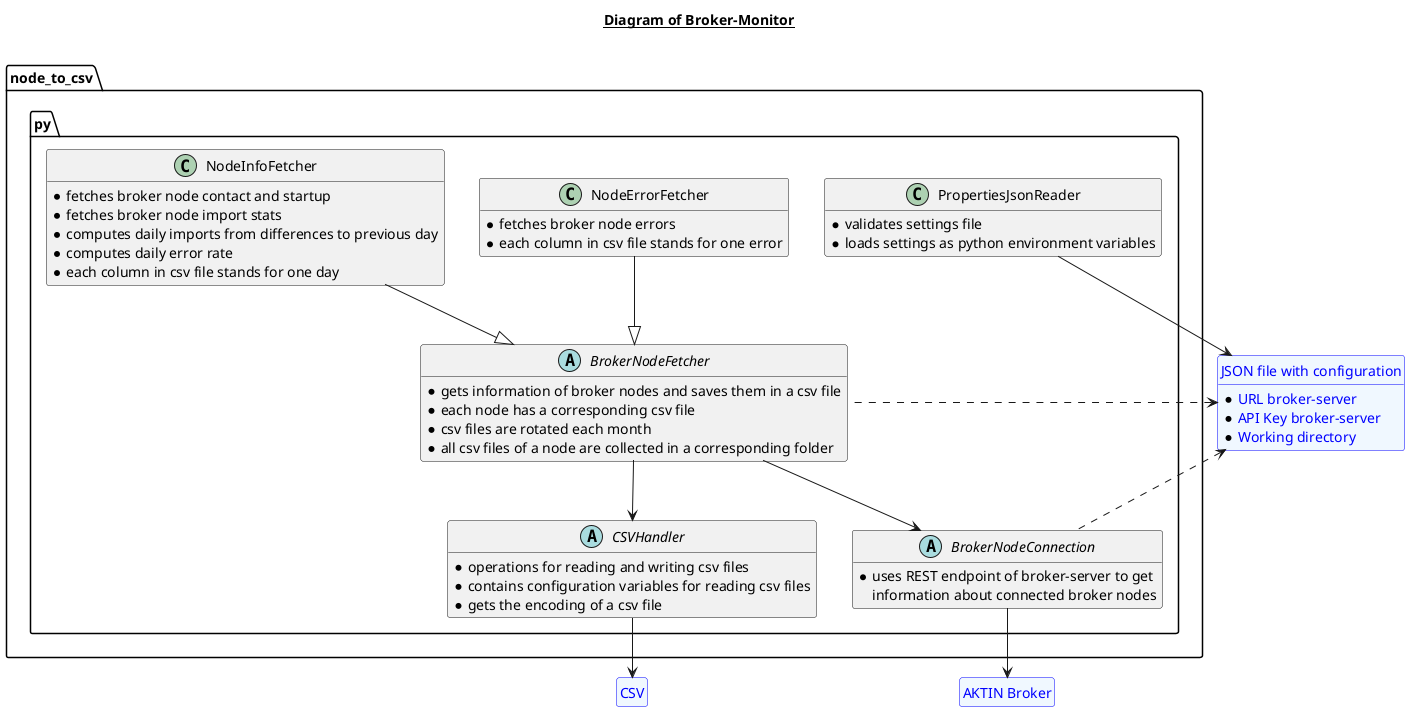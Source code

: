 @startuml
hide methods

title __Diagram of Broker-Monitor__\n

package "node_to_csv.py" <<Package>> {
class PropertiesJsonReader {
* validates settings file
* loads settings as python environment variables
}

abstract class CSVHandler {
* operations for reading and writing csv files
* contains configuration variables for reading csv files
* gets the encoding of a csv file
}

abstract BrokerNodeConnection {
* uses REST endpoint of broker-server to get
information about connected broker nodes
}

abstract class BrokerNodeFetcher {
* gets information of broker nodes and saves them in a csv file
* each node has a corresponding csv file
* csv files are rotated each month
* all csv files of a node are collected in a corresponding folder
}

class NodeErrorFetcher {
* fetches broker node errors
* each column in csv file stands for one error
}

class NodeInfoFetcher {
* fetches broker node contact and startup
* fetches broker node import stats
* computes daily imports from differences to previous day
* computes daily error rate
* each column in csv file stands for one day
}

BrokerNodeFetcher --> CSVHandler
BrokerNodeFetcher --> BrokerNodeConnection
NodeErrorFetcher --|> BrokerNodeFetcher
NodeInfoFetcher --|> BrokerNodeFetcher
}

entity "AKTIN Broker" as broker
entity broker #aliceblue;line:blue;text:blue
hide broker members
hide broker circle

entity "CSV" as csv
entity csv #aliceblue;line:blue;text:blue
hide csv members
hide csv circle

entity "JSON file with configuration" as settings {
* URL broker-server
* API Key broker-server
* Working directory
}
entity settings #aliceblue;line:blue;text:blue
hide settings circle

BrokerNodeConnection -d-> broker
CSVHandler -d-> csv
PropertiesJsonReader --> settings
BrokerNodeConnection .l.> settings
BrokerNodeFetcher .l.> settings

@enduml
